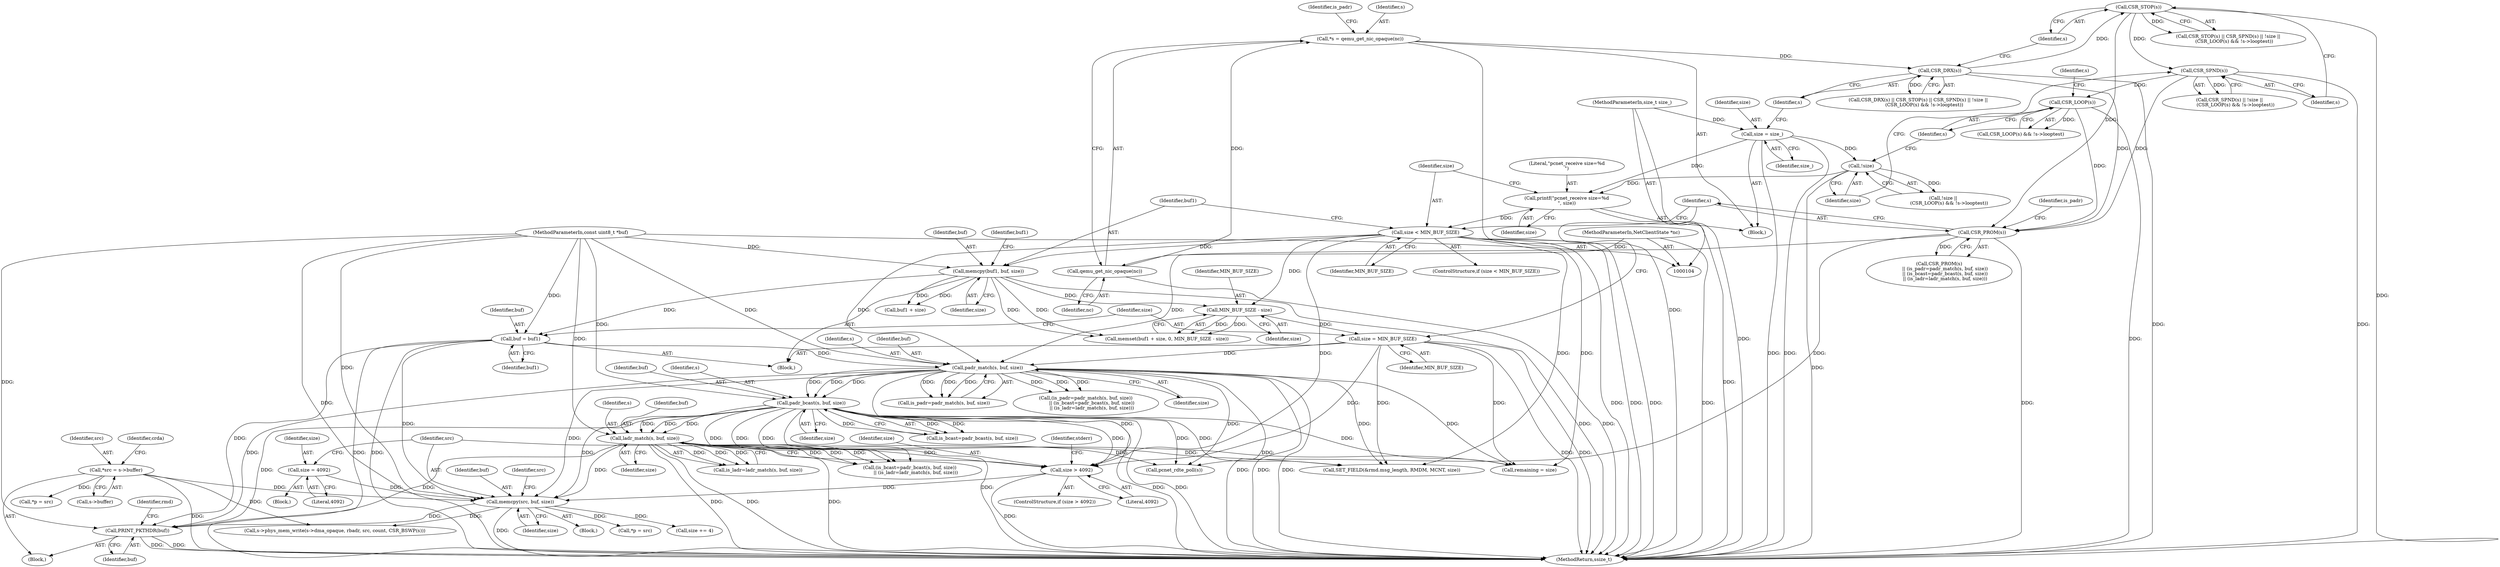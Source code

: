 digraph "0_qemu_8b98a2f07175d46c3f7217639bd5e03f2ec56343@pointer" {
"1000424" [label="(Call,PRINT_PKTHDR(buf))"];
"1000354" [label="(Call,memcpy(src, buf, size))"];
"1000322" [label="(Call,*src = s->buffer)"];
"1000193" [label="(Call,padr_match(s, buf, size))"];
"1000188" [label="(Call,CSR_PROM(s))"];
"1000141" [label="(Call,CSR_STOP(s))"];
"1000138" [label="(Call,CSR_DRX(s))"];
"1000110" [label="(Call,*s = qemu_get_nic_opaque(nc))"];
"1000112" [label="(Call,qemu_get_nic_opaque(nc))"];
"1000105" [label="(MethodParameterIn,NetClientState *nc)"];
"1000150" [label="(Call,CSR_LOOP(s))"];
"1000144" [label="(Call,CSR_SPND(s))"];
"1000180" [label="(Call,buf = buf1)"];
"1000168" [label="(Call,memcpy(buf1, buf, size))"];
"1000106" [label="(MethodParameterIn,const uint8_t *buf)"];
"1000164" [label="(Call,size < MIN_BUF_SIZE)"];
"1000160" [label="(Call,printf(\"pcnet_receive size=%d\n\", size))"];
"1000133" [label="(Call,size = size_)"];
"1000107" [label="(MethodParameterIn,size_t size_)"];
"1000147" [label="(Call,!size)"];
"1000183" [label="(Call,size = MIN_BUF_SIZE)"];
"1000177" [label="(Call,MIN_BUF_SIZE - size)"];
"1000206" [label="(Call,ladr_match(s, buf, size))"];
"1000200" [label="(Call,padr_bcast(s, buf, size))"];
"1000351" [label="(Call,size = 4092)"];
"1000344" [label="(Call,size > 4092)"];
"1000133" [label="(Call,size = size_)"];
"1000204" [label="(Call,is_ladr=ladr_match(s, buf, size))"];
"1000400" [label="(Call,*p = src)"];
"1000177" [label="(Call,MIN_BUF_SIZE - size)"];
"1000137" [label="(Call,CSR_DRX(s) || CSR_STOP(s) || CSR_SPND(s) || !size ||\n        (CSR_LOOP(s) && !s->looptest))"];
"1000134" [label="(Identifier,size)"];
"1000203" [label="(Identifier,size)"];
"1000166" [label="(Identifier,MIN_BUF_SIZE)"];
"1000357" [label="(Identifier,size)"];
"1000187" [label="(Call,CSR_PROM(s)\n        || (is_padr=padr_match(s, buf, size))\n        || (is_bcast=padr_bcast(s, buf, size))\n        || (is_ladr=ladr_match(s, buf, size)))"];
"1000183" [label="(Call,size = MIN_BUF_SIZE)"];
"1000201" [label="(Identifier,s)"];
"1000428" [label="(Identifier,rmd)"];
"1000135" [label="(Identifier,size_)"];
"1000139" [label="(Identifier,s)"];
"1000180" [label="(Call,buf = buf1)"];
"1000355" [label="(Identifier,src)"];
"1000188" [label="(Call,CSR_PROM(s))"];
"1000172" [label="(Call,memset(buf1 + size, 0, MIN_BUF_SIZE - size))"];
"1000179" [label="(Identifier,size)"];
"1000322" [label="(Call,*src = s->buffer)"];
"1000181" [label="(Identifier,buf)"];
"1000185" [label="(Identifier,MIN_BUF_SIZE)"];
"1000165" [label="(Identifier,size)"];
"1000209" [label="(Identifier,size)"];
"1000116" [label="(Identifier,is_padr)"];
"1000173" [label="(Call,buf1 + size)"];
"1000194" [label="(Identifier,s)"];
"1000329" [label="(Identifier,crda)"];
"1000168" [label="(Call,memcpy(buf1, buf, size))"];
"1000324" [label="(Call,s->buffer)"];
"1000424" [label="(Call,PRINT_PKTHDR(buf))"];
"1000191" [label="(Call,is_padr=padr_match(s, buf, size))"];
"1000140" [label="(Call,CSR_STOP(s) || CSR_SPND(s) || !size ||\n        (CSR_LOOP(s) && !s->looptest))"];
"1000198" [label="(Call,is_bcast=padr_bcast(s, buf, size))"];
"1000105" [label="(MethodParameterIn,NetClientState *nc)"];
"1000162" [label="(Identifier,size)"];
"1000138" [label="(Call,CSR_DRX(s))"];
"1000144" [label="(Call,CSR_SPND(s))"];
"1000345" [label="(Identifier,size)"];
"1000189" [label="(Identifier,s)"];
"1000107" [label="(MethodParameterIn,size_t size_)"];
"1000323" [label="(Identifier,src)"];
"1000352" [label="(Identifier,size)"];
"1000148" [label="(Identifier,size)"];
"1000154" [label="(Identifier,s)"];
"1000151" [label="(Identifier,s)"];
"1000169" [label="(Identifier,buf1)"];
"1000143" [label="(Call,CSR_SPND(s) || !size ||\n        (CSR_LOOP(s) && !s->looptest))"];
"1000190" [label="(Call,(is_padr=padr_match(s, buf, size))\n        || (is_bcast=padr_bcast(s, buf, size))\n        || (is_ladr=ladr_match(s, buf, size)))"];
"1000161" [label="(Literal,\"pcnet_receive size=%d\n\")"];
"1000461" [label="(Call,s->phys_mem_write(s->dma_opaque, rbadr, src, count, CSR_BSWP(s)))"];
"1000141" [label="(Call,CSR_STOP(s))"];
"1000200" [label="(Call,padr_bcast(s, buf, size))"];
"1000184" [label="(Identifier,size)"];
"1000195" [label="(Identifier,buf)"];
"1000342" [label="(Block,)"];
"1000343" [label="(ControlStructure,if (size > 4092))"];
"1000711" [label="(MethodReturn,ssize_t)"];
"1000569" [label="(Call,SET_FIELD(&rmd.msg_length, RMDM, MCNT, size))"];
"1000142" [label="(Identifier,s)"];
"1000110" [label="(Call,*s = qemu_get_nic_opaque(nc))"];
"1000344" [label="(Call,size > 4092)"];
"1000211" [label="(Call,pcnet_rdte_poll(s))"];
"1000108" [label="(Block,)"];
"1000197" [label="(Call,(is_bcast=padr_bcast(s, buf, size))\n        || (is_ladr=ladr_match(s, buf, size)))"];
"1000170" [label="(Identifier,buf)"];
"1000146" [label="(Call,!size ||\n        (CSR_LOOP(s) && !s->looptest))"];
"1000351" [label="(Call,size = 4092)"];
"1000112" [label="(Call,qemu_get_nic_opaque(nc))"];
"1000494" [label="(Call,remaining = size)"];
"1000346" [label="(Literal,4092)"];
"1000196" [label="(Identifier,size)"];
"1000349" [label="(Identifier,stderr)"];
"1000149" [label="(Call,CSR_LOOP(s) && !s->looptest)"];
"1000163" [label="(ControlStructure,if (size < MIN_BUF_SIZE))"];
"1000147" [label="(Call,!size)"];
"1000193" [label="(Call,padr_match(s, buf, size))"];
"1000207" [label="(Identifier,s)"];
"1000320" [label="(Block,)"];
"1000347" [label="(Block,)"];
"1000192" [label="(Identifier,is_padr)"];
"1000150" [label="(Call,CSR_LOOP(s))"];
"1000368" [label="(Call,*p = src)"];
"1000390" [label="(Call,size += 4)"];
"1000354" [label="(Call,memcpy(src, buf, size))"];
"1000164" [label="(Call,size < MIN_BUF_SIZE)"];
"1000182" [label="(Identifier,buf1)"];
"1000174" [label="(Identifier,buf1)"];
"1000145" [label="(Identifier,s)"];
"1000171" [label="(Identifier,size)"];
"1000178" [label="(Identifier,MIN_BUF_SIZE)"];
"1000106" [label="(MethodParameterIn,const uint8_t *buf)"];
"1000356" [label="(Identifier,buf)"];
"1000111" [label="(Identifier,s)"];
"1000425" [label="(Identifier,buf)"];
"1000206" [label="(Call,ladr_match(s, buf, size))"];
"1000113" [label="(Identifier,nc)"];
"1000360" [label="(Identifier,src)"];
"1000208" [label="(Identifier,buf)"];
"1000160" [label="(Call,printf(\"pcnet_receive size=%d\n\", size))"];
"1000353" [label="(Literal,4092)"];
"1000202" [label="(Identifier,buf)"];
"1000167" [label="(Block,)"];
"1000424" -> "1000320"  [label="AST: "];
"1000424" -> "1000425"  [label="CFG: "];
"1000425" -> "1000424"  [label="AST: "];
"1000428" -> "1000424"  [label="CFG: "];
"1000424" -> "1000711"  [label="DDG: "];
"1000424" -> "1000711"  [label="DDG: "];
"1000354" -> "1000424"  [label="DDG: "];
"1000193" -> "1000424"  [label="DDG: "];
"1000180" -> "1000424"  [label="DDG: "];
"1000206" -> "1000424"  [label="DDG: "];
"1000200" -> "1000424"  [label="DDG: "];
"1000106" -> "1000424"  [label="DDG: "];
"1000354" -> "1000342"  [label="AST: "];
"1000354" -> "1000357"  [label="CFG: "];
"1000355" -> "1000354"  [label="AST: "];
"1000356" -> "1000354"  [label="AST: "];
"1000357" -> "1000354"  [label="AST: "];
"1000360" -> "1000354"  [label="CFG: "];
"1000354" -> "1000711"  [label="DDG: "];
"1000322" -> "1000354"  [label="DDG: "];
"1000193" -> "1000354"  [label="DDG: "];
"1000180" -> "1000354"  [label="DDG: "];
"1000206" -> "1000354"  [label="DDG: "];
"1000200" -> "1000354"  [label="DDG: "];
"1000106" -> "1000354"  [label="DDG: "];
"1000351" -> "1000354"  [label="DDG: "];
"1000344" -> "1000354"  [label="DDG: "];
"1000354" -> "1000368"  [label="DDG: "];
"1000354" -> "1000390"  [label="DDG: "];
"1000354" -> "1000461"  [label="DDG: "];
"1000322" -> "1000320"  [label="AST: "];
"1000322" -> "1000324"  [label="CFG: "];
"1000323" -> "1000322"  [label="AST: "];
"1000324" -> "1000322"  [label="AST: "];
"1000329" -> "1000322"  [label="CFG: "];
"1000322" -> "1000711"  [label="DDG: "];
"1000322" -> "1000400"  [label="DDG: "];
"1000322" -> "1000461"  [label="DDG: "];
"1000193" -> "1000191"  [label="AST: "];
"1000193" -> "1000196"  [label="CFG: "];
"1000194" -> "1000193"  [label="AST: "];
"1000195" -> "1000193"  [label="AST: "];
"1000196" -> "1000193"  [label="AST: "];
"1000191" -> "1000193"  [label="CFG: "];
"1000193" -> "1000711"  [label="DDG: "];
"1000193" -> "1000711"  [label="DDG: "];
"1000193" -> "1000711"  [label="DDG: "];
"1000193" -> "1000190"  [label="DDG: "];
"1000193" -> "1000190"  [label="DDG: "];
"1000193" -> "1000190"  [label="DDG: "];
"1000193" -> "1000191"  [label="DDG: "];
"1000193" -> "1000191"  [label="DDG: "];
"1000193" -> "1000191"  [label="DDG: "];
"1000188" -> "1000193"  [label="DDG: "];
"1000180" -> "1000193"  [label="DDG: "];
"1000106" -> "1000193"  [label="DDG: "];
"1000183" -> "1000193"  [label="DDG: "];
"1000164" -> "1000193"  [label="DDG: "];
"1000193" -> "1000200"  [label="DDG: "];
"1000193" -> "1000200"  [label="DDG: "];
"1000193" -> "1000200"  [label="DDG: "];
"1000193" -> "1000211"  [label="DDG: "];
"1000193" -> "1000344"  [label="DDG: "];
"1000193" -> "1000494"  [label="DDG: "];
"1000193" -> "1000569"  [label="DDG: "];
"1000188" -> "1000187"  [label="AST: "];
"1000188" -> "1000189"  [label="CFG: "];
"1000189" -> "1000188"  [label="AST: "];
"1000192" -> "1000188"  [label="CFG: "];
"1000187" -> "1000188"  [label="CFG: "];
"1000188" -> "1000711"  [label="DDG: "];
"1000188" -> "1000187"  [label="DDG: "];
"1000141" -> "1000188"  [label="DDG: "];
"1000150" -> "1000188"  [label="DDG: "];
"1000138" -> "1000188"  [label="DDG: "];
"1000144" -> "1000188"  [label="DDG: "];
"1000188" -> "1000211"  [label="DDG: "];
"1000141" -> "1000140"  [label="AST: "];
"1000141" -> "1000142"  [label="CFG: "];
"1000142" -> "1000141"  [label="AST: "];
"1000145" -> "1000141"  [label="CFG: "];
"1000140" -> "1000141"  [label="CFG: "];
"1000141" -> "1000711"  [label="DDG: "];
"1000141" -> "1000140"  [label="DDG: "];
"1000138" -> "1000141"  [label="DDG: "];
"1000141" -> "1000144"  [label="DDG: "];
"1000138" -> "1000137"  [label="AST: "];
"1000138" -> "1000139"  [label="CFG: "];
"1000139" -> "1000138"  [label="AST: "];
"1000142" -> "1000138"  [label="CFG: "];
"1000137" -> "1000138"  [label="CFG: "];
"1000138" -> "1000711"  [label="DDG: "];
"1000138" -> "1000137"  [label="DDG: "];
"1000110" -> "1000138"  [label="DDG: "];
"1000110" -> "1000108"  [label="AST: "];
"1000110" -> "1000112"  [label="CFG: "];
"1000111" -> "1000110"  [label="AST: "];
"1000112" -> "1000110"  [label="AST: "];
"1000116" -> "1000110"  [label="CFG: "];
"1000110" -> "1000711"  [label="DDG: "];
"1000112" -> "1000110"  [label="DDG: "];
"1000112" -> "1000113"  [label="CFG: "];
"1000113" -> "1000112"  [label="AST: "];
"1000112" -> "1000711"  [label="DDG: "];
"1000105" -> "1000112"  [label="DDG: "];
"1000105" -> "1000104"  [label="AST: "];
"1000105" -> "1000711"  [label="DDG: "];
"1000150" -> "1000149"  [label="AST: "];
"1000150" -> "1000151"  [label="CFG: "];
"1000151" -> "1000150"  [label="AST: "];
"1000154" -> "1000150"  [label="CFG: "];
"1000149" -> "1000150"  [label="CFG: "];
"1000150" -> "1000711"  [label="DDG: "];
"1000150" -> "1000149"  [label="DDG: "];
"1000144" -> "1000150"  [label="DDG: "];
"1000144" -> "1000143"  [label="AST: "];
"1000144" -> "1000145"  [label="CFG: "];
"1000145" -> "1000144"  [label="AST: "];
"1000148" -> "1000144"  [label="CFG: "];
"1000143" -> "1000144"  [label="CFG: "];
"1000144" -> "1000711"  [label="DDG: "];
"1000144" -> "1000143"  [label="DDG: "];
"1000180" -> "1000167"  [label="AST: "];
"1000180" -> "1000182"  [label="CFG: "];
"1000181" -> "1000180"  [label="AST: "];
"1000182" -> "1000180"  [label="AST: "];
"1000184" -> "1000180"  [label="CFG: "];
"1000180" -> "1000711"  [label="DDG: "];
"1000180" -> "1000711"  [label="DDG: "];
"1000168" -> "1000180"  [label="DDG: "];
"1000106" -> "1000180"  [label="DDG: "];
"1000168" -> "1000167"  [label="AST: "];
"1000168" -> "1000171"  [label="CFG: "];
"1000169" -> "1000168"  [label="AST: "];
"1000170" -> "1000168"  [label="AST: "];
"1000171" -> "1000168"  [label="AST: "];
"1000174" -> "1000168"  [label="CFG: "];
"1000168" -> "1000711"  [label="DDG: "];
"1000106" -> "1000168"  [label="DDG: "];
"1000164" -> "1000168"  [label="DDG: "];
"1000168" -> "1000172"  [label="DDG: "];
"1000168" -> "1000172"  [label="DDG: "];
"1000168" -> "1000173"  [label="DDG: "];
"1000168" -> "1000173"  [label="DDG: "];
"1000168" -> "1000177"  [label="DDG: "];
"1000106" -> "1000104"  [label="AST: "];
"1000106" -> "1000711"  [label="DDG: "];
"1000106" -> "1000200"  [label="DDG: "];
"1000106" -> "1000206"  [label="DDG: "];
"1000164" -> "1000163"  [label="AST: "];
"1000164" -> "1000166"  [label="CFG: "];
"1000165" -> "1000164"  [label="AST: "];
"1000166" -> "1000164"  [label="AST: "];
"1000169" -> "1000164"  [label="CFG: "];
"1000189" -> "1000164"  [label="CFG: "];
"1000164" -> "1000711"  [label="DDG: "];
"1000164" -> "1000711"  [label="DDG: "];
"1000164" -> "1000711"  [label="DDG: "];
"1000160" -> "1000164"  [label="DDG: "];
"1000164" -> "1000177"  [label="DDG: "];
"1000164" -> "1000344"  [label="DDG: "];
"1000164" -> "1000494"  [label="DDG: "];
"1000164" -> "1000569"  [label="DDG: "];
"1000160" -> "1000108"  [label="AST: "];
"1000160" -> "1000162"  [label="CFG: "];
"1000161" -> "1000160"  [label="AST: "];
"1000162" -> "1000160"  [label="AST: "];
"1000165" -> "1000160"  [label="CFG: "];
"1000160" -> "1000711"  [label="DDG: "];
"1000133" -> "1000160"  [label="DDG: "];
"1000147" -> "1000160"  [label="DDG: "];
"1000133" -> "1000108"  [label="AST: "];
"1000133" -> "1000135"  [label="CFG: "];
"1000134" -> "1000133"  [label="AST: "];
"1000135" -> "1000133"  [label="AST: "];
"1000139" -> "1000133"  [label="CFG: "];
"1000133" -> "1000711"  [label="DDG: "];
"1000133" -> "1000711"  [label="DDG: "];
"1000107" -> "1000133"  [label="DDG: "];
"1000133" -> "1000147"  [label="DDG: "];
"1000107" -> "1000104"  [label="AST: "];
"1000107" -> "1000711"  [label="DDG: "];
"1000147" -> "1000146"  [label="AST: "];
"1000147" -> "1000148"  [label="CFG: "];
"1000148" -> "1000147"  [label="AST: "];
"1000151" -> "1000147"  [label="CFG: "];
"1000146" -> "1000147"  [label="CFG: "];
"1000147" -> "1000711"  [label="DDG: "];
"1000147" -> "1000146"  [label="DDG: "];
"1000183" -> "1000167"  [label="AST: "];
"1000183" -> "1000185"  [label="CFG: "];
"1000184" -> "1000183"  [label="AST: "];
"1000185" -> "1000183"  [label="AST: "];
"1000189" -> "1000183"  [label="CFG: "];
"1000183" -> "1000711"  [label="DDG: "];
"1000183" -> "1000711"  [label="DDG: "];
"1000177" -> "1000183"  [label="DDG: "];
"1000183" -> "1000344"  [label="DDG: "];
"1000183" -> "1000494"  [label="DDG: "];
"1000183" -> "1000569"  [label="DDG: "];
"1000177" -> "1000172"  [label="AST: "];
"1000177" -> "1000179"  [label="CFG: "];
"1000178" -> "1000177"  [label="AST: "];
"1000179" -> "1000177"  [label="AST: "];
"1000172" -> "1000177"  [label="CFG: "];
"1000177" -> "1000172"  [label="DDG: "];
"1000177" -> "1000172"  [label="DDG: "];
"1000206" -> "1000204"  [label="AST: "];
"1000206" -> "1000209"  [label="CFG: "];
"1000207" -> "1000206"  [label="AST: "];
"1000208" -> "1000206"  [label="AST: "];
"1000209" -> "1000206"  [label="AST: "];
"1000204" -> "1000206"  [label="CFG: "];
"1000206" -> "1000711"  [label="DDG: "];
"1000206" -> "1000711"  [label="DDG: "];
"1000206" -> "1000711"  [label="DDG: "];
"1000206" -> "1000197"  [label="DDG: "];
"1000206" -> "1000197"  [label="DDG: "];
"1000206" -> "1000197"  [label="DDG: "];
"1000206" -> "1000204"  [label="DDG: "];
"1000206" -> "1000204"  [label="DDG: "];
"1000206" -> "1000204"  [label="DDG: "];
"1000200" -> "1000206"  [label="DDG: "];
"1000200" -> "1000206"  [label="DDG: "];
"1000200" -> "1000206"  [label="DDG: "];
"1000206" -> "1000211"  [label="DDG: "];
"1000206" -> "1000344"  [label="DDG: "];
"1000206" -> "1000494"  [label="DDG: "];
"1000206" -> "1000569"  [label="DDG: "];
"1000200" -> "1000198"  [label="AST: "];
"1000200" -> "1000203"  [label="CFG: "];
"1000201" -> "1000200"  [label="AST: "];
"1000202" -> "1000200"  [label="AST: "];
"1000203" -> "1000200"  [label="AST: "];
"1000198" -> "1000200"  [label="CFG: "];
"1000200" -> "1000711"  [label="DDG: "];
"1000200" -> "1000711"  [label="DDG: "];
"1000200" -> "1000711"  [label="DDG: "];
"1000200" -> "1000197"  [label="DDG: "];
"1000200" -> "1000197"  [label="DDG: "];
"1000200" -> "1000197"  [label="DDG: "];
"1000200" -> "1000198"  [label="DDG: "];
"1000200" -> "1000198"  [label="DDG: "];
"1000200" -> "1000198"  [label="DDG: "];
"1000200" -> "1000211"  [label="DDG: "];
"1000200" -> "1000344"  [label="DDG: "];
"1000200" -> "1000494"  [label="DDG: "];
"1000200" -> "1000569"  [label="DDG: "];
"1000351" -> "1000347"  [label="AST: "];
"1000351" -> "1000353"  [label="CFG: "];
"1000352" -> "1000351"  [label="AST: "];
"1000353" -> "1000351"  [label="AST: "];
"1000355" -> "1000351"  [label="CFG: "];
"1000344" -> "1000343"  [label="AST: "];
"1000344" -> "1000346"  [label="CFG: "];
"1000345" -> "1000344"  [label="AST: "];
"1000346" -> "1000344"  [label="AST: "];
"1000349" -> "1000344"  [label="CFG: "];
"1000355" -> "1000344"  [label="CFG: "];
"1000344" -> "1000711"  [label="DDG: "];
}

